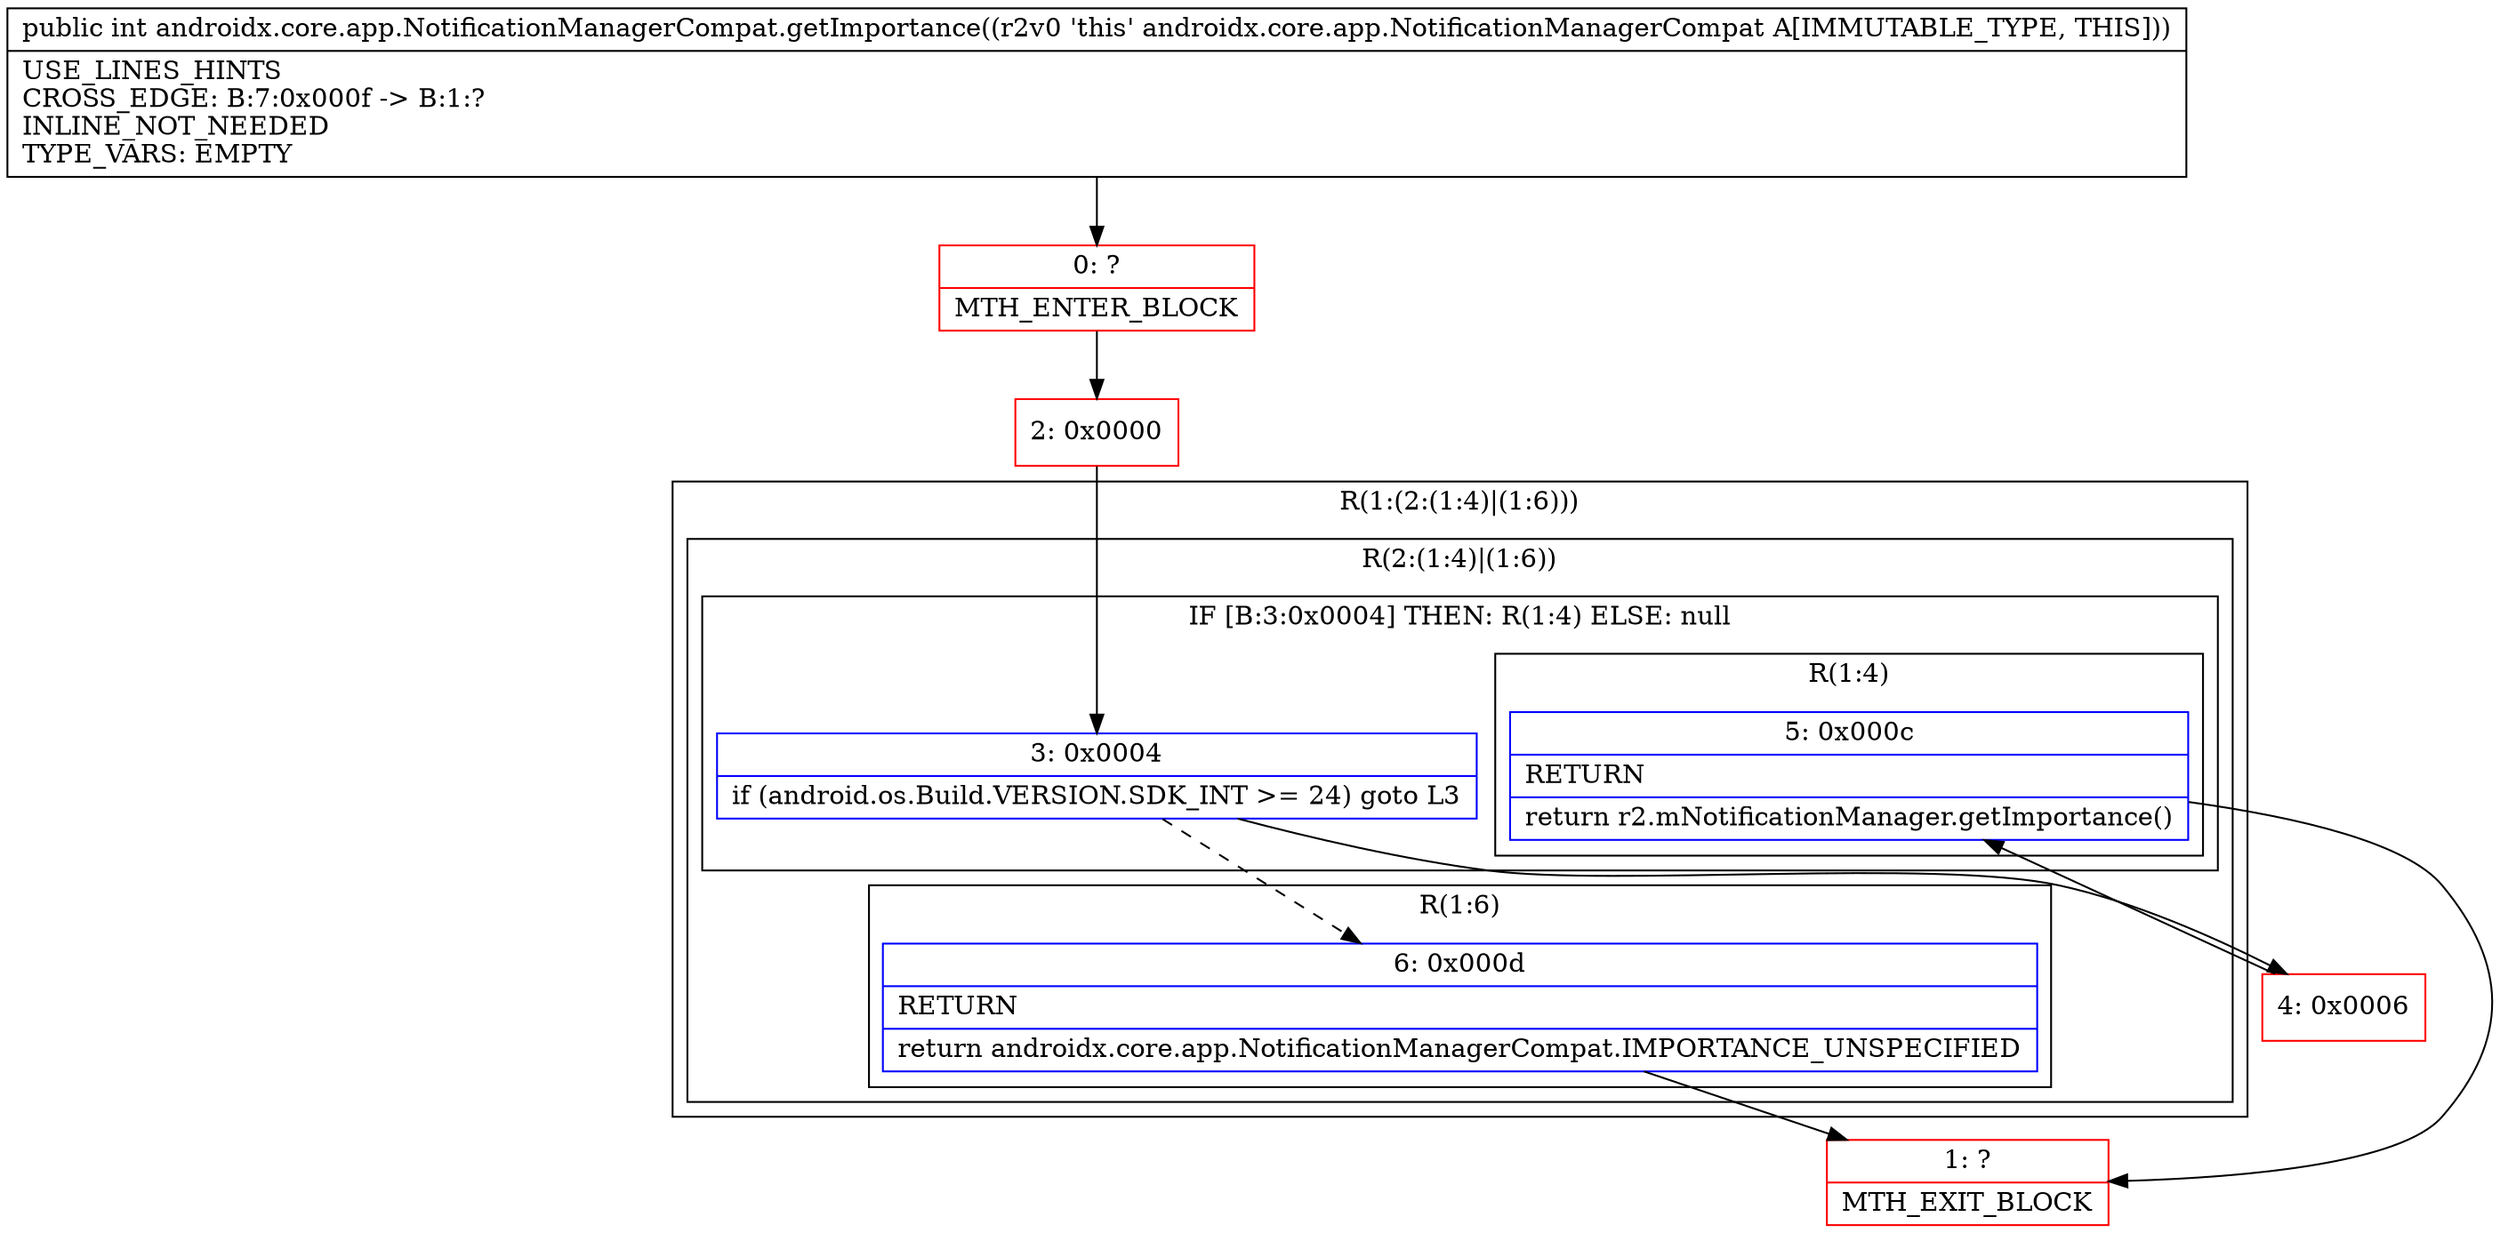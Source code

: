 digraph "CFG forandroidx.core.app.NotificationManagerCompat.getImportance()I" {
subgraph cluster_Region_698137438 {
label = "R(1:(2:(1:4)|(1:6)))";
node [shape=record,color=blue];
subgraph cluster_Region_997817237 {
label = "R(2:(1:4)|(1:6))";
node [shape=record,color=blue];
subgraph cluster_IfRegion_431269199 {
label = "IF [B:3:0x0004] THEN: R(1:4) ELSE: null";
node [shape=record,color=blue];
Node_3 [shape=record,label="{3\:\ 0x0004|if (android.os.Build.VERSION.SDK_INT \>= 24) goto L3\l}"];
subgraph cluster_Region_1920692769 {
label = "R(1:4)";
node [shape=record,color=blue];
Node_5 [shape=record,label="{5\:\ 0x000c|RETURN\l|return r2.mNotificationManager.getImportance()\l}"];
}
}
subgraph cluster_Region_1056006523 {
label = "R(1:6)";
node [shape=record,color=blue];
Node_6 [shape=record,label="{6\:\ 0x000d|RETURN\l|return androidx.core.app.NotificationManagerCompat.IMPORTANCE_UNSPECIFIED\l}"];
}
}
}
Node_0 [shape=record,color=red,label="{0\:\ ?|MTH_ENTER_BLOCK\l}"];
Node_2 [shape=record,color=red,label="{2\:\ 0x0000}"];
Node_4 [shape=record,color=red,label="{4\:\ 0x0006}"];
Node_1 [shape=record,color=red,label="{1\:\ ?|MTH_EXIT_BLOCK\l}"];
MethodNode[shape=record,label="{public int androidx.core.app.NotificationManagerCompat.getImportance((r2v0 'this' androidx.core.app.NotificationManagerCompat A[IMMUTABLE_TYPE, THIS]))  | USE_LINES_HINTS\lCROSS_EDGE: B:7:0x000f \-\> B:1:?\lINLINE_NOT_NEEDED\lTYPE_VARS: EMPTY\l}"];
MethodNode -> Node_0;Node_3 -> Node_4;
Node_3 -> Node_6[style=dashed];
Node_5 -> Node_1;
Node_6 -> Node_1;
Node_0 -> Node_2;
Node_2 -> Node_3;
Node_4 -> Node_5;
}

